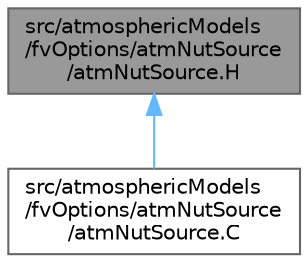 digraph "src/atmosphericModels/fvOptions/atmNutSource/atmNutSource.H"
{
 // LATEX_PDF_SIZE
  bgcolor="transparent";
  edge [fontname=Helvetica,fontsize=10,labelfontname=Helvetica,labelfontsize=10];
  node [fontname=Helvetica,fontsize=10,shape=box,height=0.2,width=0.4];
  Node1 [id="Node000001",label="src/atmosphericModels\l/fvOptions/atmNutSource\l/atmNutSource.H",height=0.2,width=0.4,color="gray40", fillcolor="grey60", style="filled", fontcolor="black",tooltip=" "];
  Node1 -> Node2 [id="edge1_Node000001_Node000002",dir="back",color="steelblue1",style="solid",tooltip=" "];
  Node2 [id="Node000002",label="src/atmosphericModels\l/fvOptions/atmNutSource\l/atmNutSource.C",height=0.2,width=0.4,color="grey40", fillcolor="white", style="filled",URL="$atmNutSource_8C.html",tooltip=" "];
}
